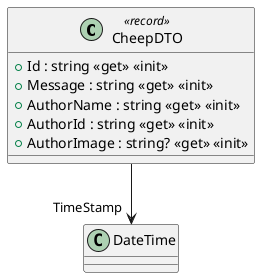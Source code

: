@startuml
class CheepDTO <<record>> {
    + Id : string <<get>> <<init>>
    + Message : string <<get>> <<init>>
    + AuthorName : string <<get>> <<init>>
    + AuthorId : string <<get>> <<init>>
    + AuthorImage : string? <<get>> <<init>>
}
CheepDTO --> "TimeStamp" DateTime
@enduml
